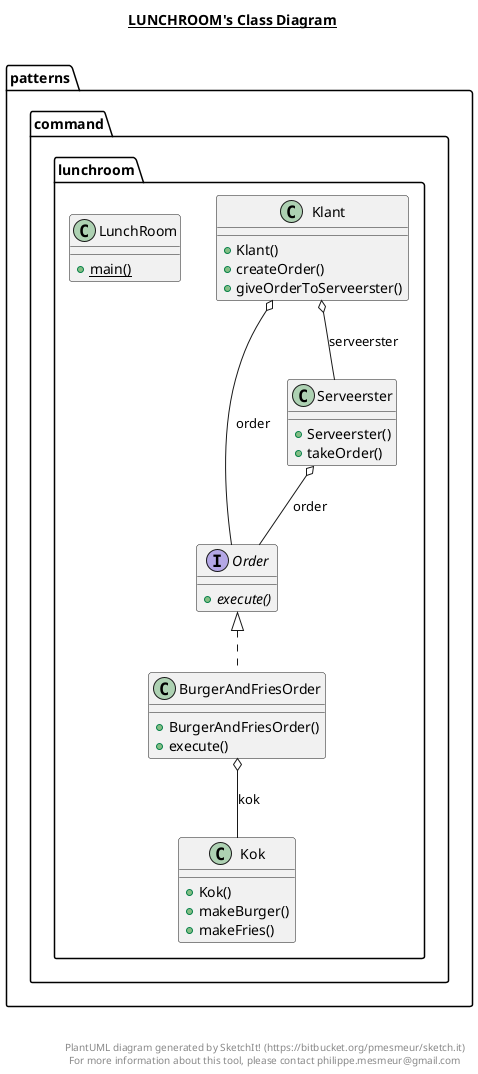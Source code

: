 @startuml

title __LUNCHROOM's Class Diagram__\n

  namespace patterns.command.lunchroom {
    class patterns.command.lunchroom.BurgerAndFriesOrder {
        + BurgerAndFriesOrder()
        + execute()
    }
  }
  

  namespace patterns.command.lunchroom {
    class patterns.command.lunchroom.Klant {
        + Klant()
        + createOrder()
        + giveOrderToServeerster()
    }
  }
  

  namespace patterns.command.lunchroom {
    class patterns.command.lunchroom.Kok {
        + Kok()
        + makeBurger()
        + makeFries()
    }
  }
  

  namespace patterns.command.lunchroom {
    class patterns.command.lunchroom.LunchRoom {
        {static} + main()
    }
  }
  

  namespace patterns.command.lunchroom {
    interface patterns.command.lunchroom.Order {
        {abstract} + execute()
    }
  }
  

  namespace patterns.command.lunchroom {
    class patterns.command.lunchroom.Serveerster {
        + Serveerster()
        + takeOrder()
    }
  }
  

  patterns.command.lunchroom.BurgerAndFriesOrder .up.|> patterns.command.lunchroom.Order
  patterns.command.lunchroom.BurgerAndFriesOrder o-- patterns.command.lunchroom.Kok : kok
  patterns.command.lunchroom.Klant o-- patterns.command.lunchroom.Order : order
  patterns.command.lunchroom.Klant o-- patterns.command.lunchroom.Serveerster : serveerster
  patterns.command.lunchroom.Serveerster o-- patterns.command.lunchroom.Order : order


right footer


PlantUML diagram generated by SketchIt! (https://bitbucket.org/pmesmeur/sketch.it)
For more information about this tool, please contact philippe.mesmeur@gmail.com
endfooter

@enduml

